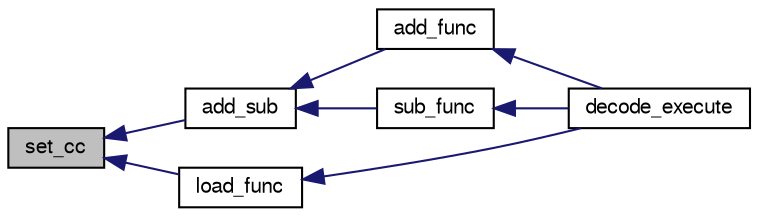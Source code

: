 digraph G
{
  edge [fontname="FreeSans",fontsize="10",labelfontname="FreeSans",labelfontsize="10"];
  node [fontname="FreeSans",fontsize="10",shape=record];
  rankdir=LR;
  Node1 [label="set_cc",height=0.2,width=0.4,color="black", fillcolor="grey75", style="filled" fontcolor="black"];
  Node1 -> Node2 [dir=back,color="midnightblue",fontsize="10",style="solid",fontname="FreeSans"];
  Node2 [label="add_sub",height=0.2,width=0.4,color="black", fillcolor="white", style="filled",URL="$exec_8c.html#a100af22a8fba0083f7e9c3665076d89d",tooltip="Effectue une addition/soustraction."];
  Node2 -> Node3 [dir=back,color="midnightblue",fontsize="10",style="solid",fontname="FreeSans"];
  Node3 [label="add_func",height=0.2,width=0.4,color="black", fillcolor="white", style="filled",URL="$exec_8c.html#a703f62eae226447ca8982823454ff6b7",tooltip="Effectue un ADD sur la machine."];
  Node3 -> Node4 [dir=back,color="midnightblue",fontsize="10",style="solid",fontname="FreeSans"];
  Node4 [label="decode_execute",height=0.2,width=0.4,color="black", fillcolor="white", style="filled",URL="$exec_8h.html#a41471ced34d27777447c2609173af7de",tooltip="Décodage et exécution d&#39;une instruction."];
  Node2 -> Node5 [dir=back,color="midnightblue",fontsize="10",style="solid",fontname="FreeSans"];
  Node5 [label="sub_func",height=0.2,width=0.4,color="black", fillcolor="white", style="filled",URL="$exec_8c.html#ac1b0a93cf47e6645c6ed40411b26531a",tooltip="Effectue un SUB sur la machine."];
  Node5 -> Node4 [dir=back,color="midnightblue",fontsize="10",style="solid",fontname="FreeSans"];
  Node1 -> Node6 [dir=back,color="midnightblue",fontsize="10",style="solid",fontname="FreeSans"];
  Node6 [label="load_func",height=0.2,width=0.4,color="black", fillcolor="white", style="filled",URL="$exec_8c.html#a48f9af339e66e611892f50d9978ce42f",tooltip="Effectue un LOAD sur la machine."];
  Node6 -> Node4 [dir=back,color="midnightblue",fontsize="10",style="solid",fontname="FreeSans"];
}
